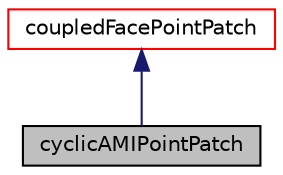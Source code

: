 digraph "cyclicAMIPointPatch"
{
  bgcolor="transparent";
  edge [fontname="Helvetica",fontsize="10",labelfontname="Helvetica",labelfontsize="10"];
  node [fontname="Helvetica",fontsize="10",shape=record];
  Node0 [label="cyclicAMIPointPatch",height=0.2,width=0.4,color="black", fillcolor="grey75", style="filled", fontcolor="black"];
  Node1 -> Node0 [dir="back",color="midnightblue",fontsize="10",style="solid",fontname="Helvetica"];
  Node1 [label="coupledFacePointPatch",height=0.2,width=0.4,color="red",URL="$a28465.html",tooltip="coupled patch for post-processing. Used as the base class for processor and cyclic pointPatches ..."];
}
